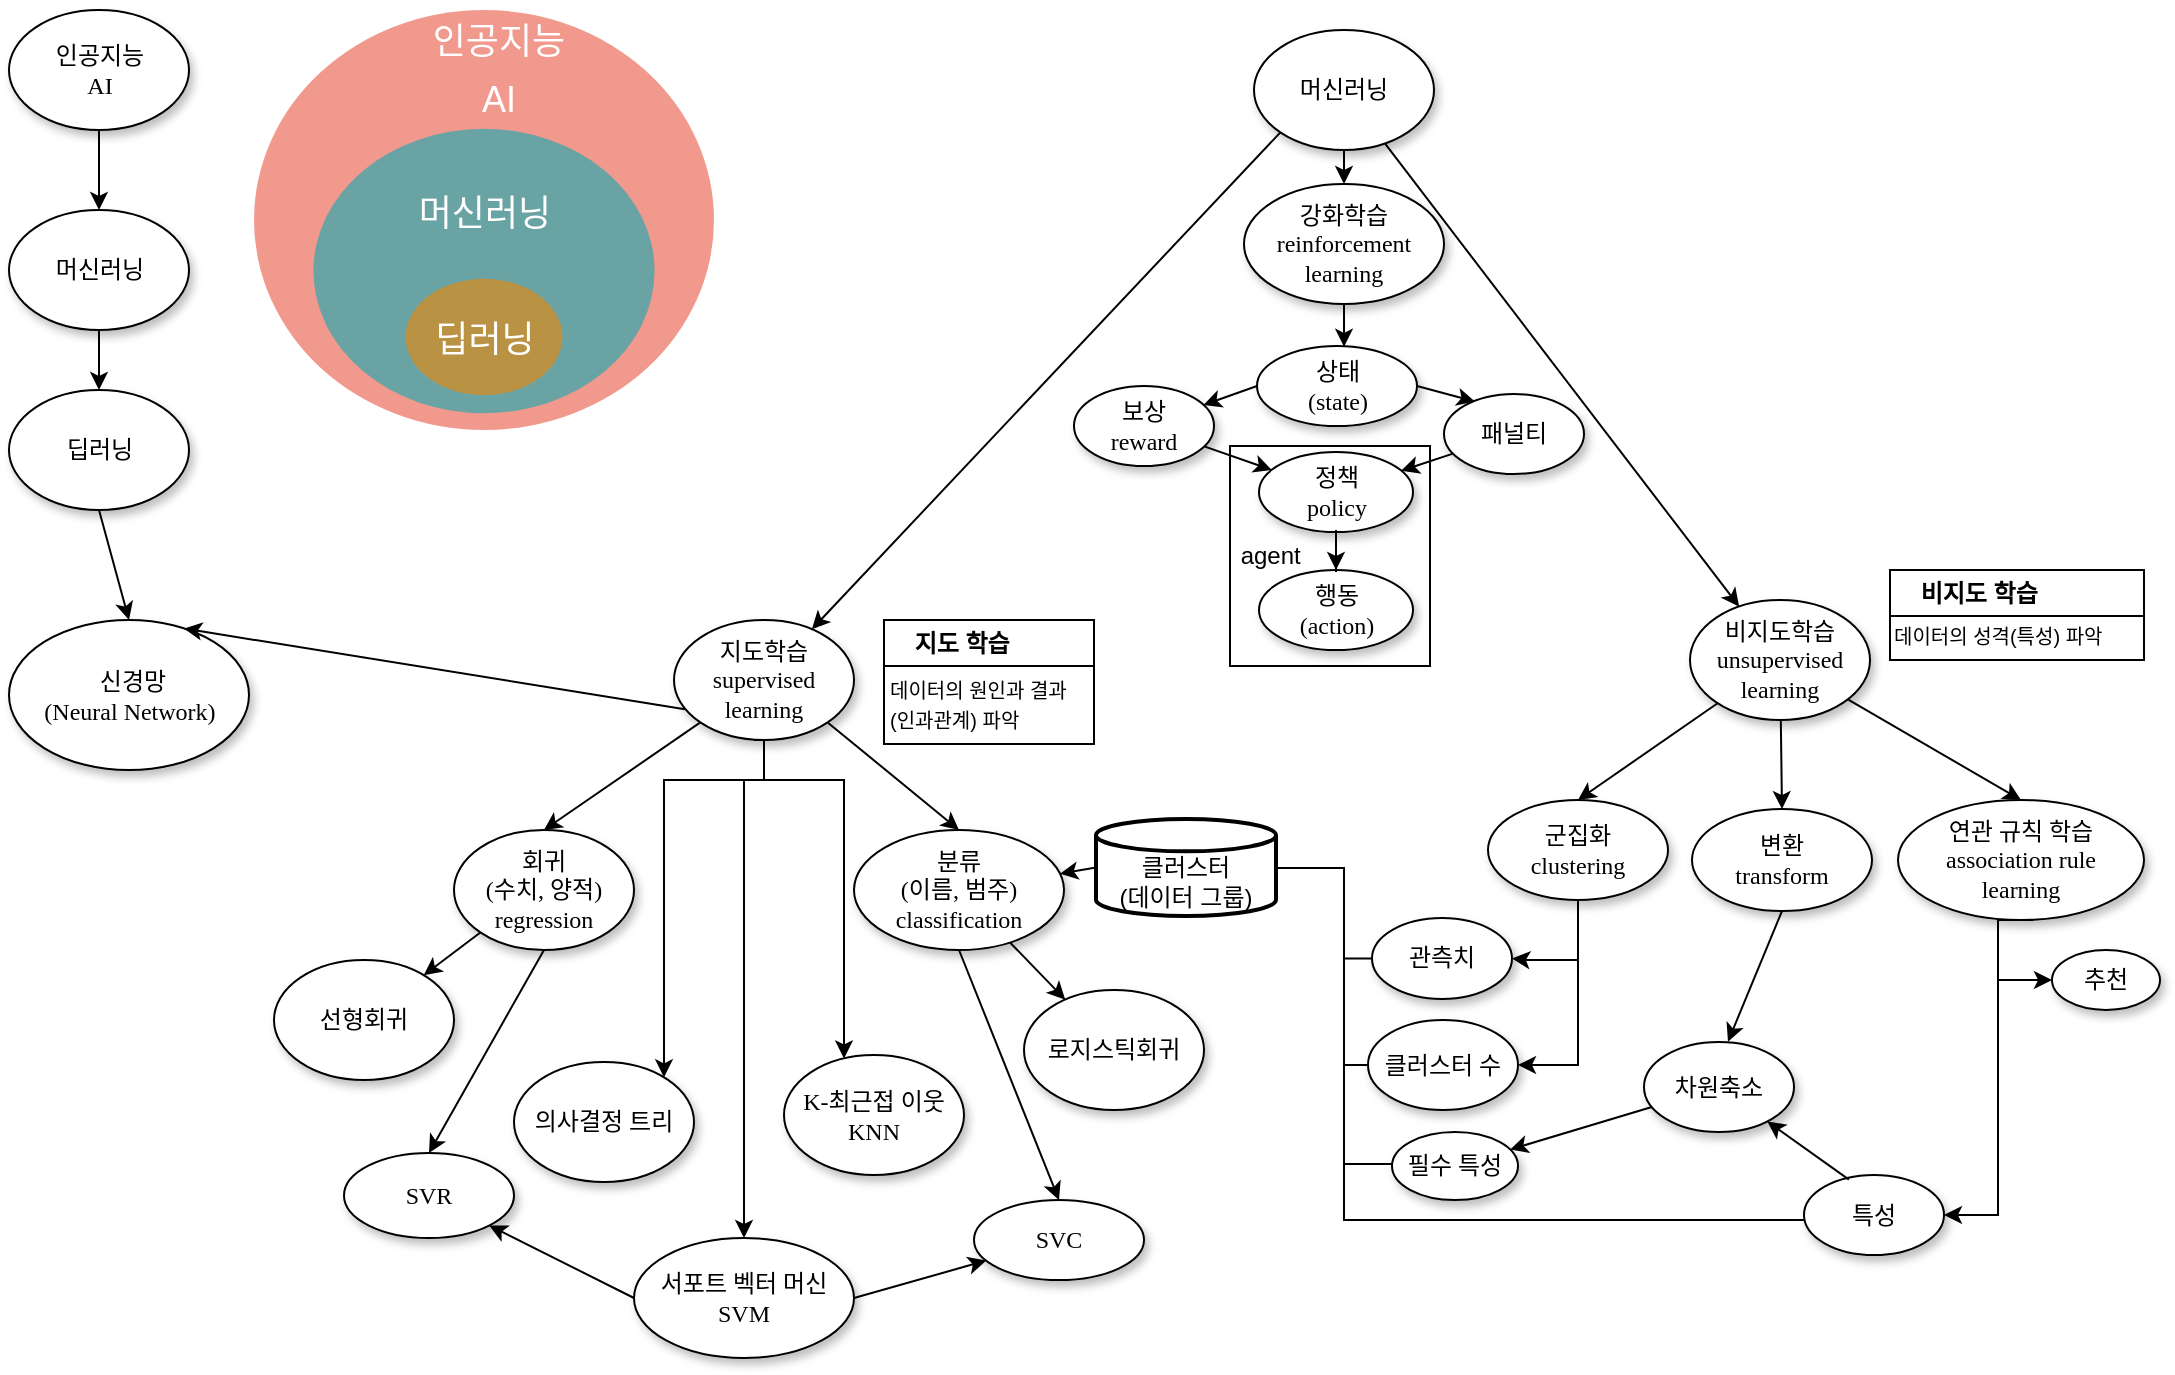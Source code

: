 <mxfile version="21.8.0" type="device">
  <diagram name="Page-1" id="42789a77-a242-8287-6e28-9cd8cfd52e62">
    <mxGraphModel dx="1843" dy="807" grid="1" gridSize="10" guides="1" tooltips="1" connect="1" arrows="1" fold="1" page="1" pageScale="1" pageWidth="1100" pageHeight="850" background="none" math="0" shadow="0">
      <root>
        <mxCell id="0" />
        <mxCell id="1" parent="0" />
        <mxCell id="nYPGOYew6RQ71j8CeIBj-13" value="" style="edgeStyle=orthogonalEdgeStyle;rounded=0;orthogonalLoop=1;jettySize=auto;html=1;" edge="1" parent="1" source="ngTBQjIJPfO5ITubdkIg-1" target="ngTBQjIJPfO5ITubdkIg-2">
          <mxGeometry relative="1" as="geometry" />
        </mxCell>
        <mxCell id="ngTBQjIJPfO5ITubdkIg-1" value="인공지능&lt;br&gt;AI" style="ellipse;whiteSpace=wrap;html=1;rounded=0;shadow=1;comic=0;labelBackgroundColor=none;strokeWidth=1;fontFamily=Verdana;fontSize=12;align=center;" parent="1" vertex="1">
          <mxGeometry x="12.5" y="10" width="90" height="60" as="geometry" />
        </mxCell>
        <mxCell id="nYPGOYew6RQ71j8CeIBj-14" value="" style="edgeStyle=orthogonalEdgeStyle;rounded=0;orthogonalLoop=1;jettySize=auto;html=1;" edge="1" parent="1" source="ngTBQjIJPfO5ITubdkIg-2" target="ngTBQjIJPfO5ITubdkIg-3">
          <mxGeometry relative="1" as="geometry" />
        </mxCell>
        <mxCell id="ngTBQjIJPfO5ITubdkIg-2" value="머신러닝" style="ellipse;whiteSpace=wrap;html=1;rounded=0;shadow=1;comic=0;labelBackgroundColor=none;strokeWidth=1;fontFamily=Verdana;fontSize=12;align=center;" parent="1" vertex="1">
          <mxGeometry x="12.5" y="110" width="90" height="60" as="geometry" />
        </mxCell>
        <mxCell id="ngTBQjIJPfO5ITubdkIg-3" value="딥러닝" style="ellipse;whiteSpace=wrap;html=1;rounded=0;shadow=1;comic=0;labelBackgroundColor=none;strokeWidth=1;fontFamily=Verdana;fontSize=12;align=center;" parent="1" vertex="1">
          <mxGeometry x="12.5" y="200" width="90" height="60" as="geometry" />
        </mxCell>
        <mxCell id="nYPGOYew6RQ71j8CeIBj-1" value="" style="group" vertex="1" connectable="0" parent="1">
          <mxGeometry x="135" y="10" width="230" height="210" as="geometry" />
        </mxCell>
        <mxCell id="nYPGOYew6RQ71j8CeIBj-2" value="" style="group" vertex="1" connectable="0" parent="nYPGOYew6RQ71j8CeIBj-1">
          <mxGeometry width="230.0" height="210.0" as="geometry" />
        </mxCell>
        <mxCell id="nYPGOYew6RQ71j8CeIBj-3" value="" style="ellipse;fillColor=#e85642;opacity=60;strokeColor=none;html=1;fontColor=#FFFFFF;" vertex="1" parent="nYPGOYew6RQ71j8CeIBj-2">
          <mxGeometry width="230.0" height="210.0" as="geometry" />
        </mxCell>
        <mxCell id="nYPGOYew6RQ71j8CeIBj-4" value="&lt;font style=&quot;font-size: 18px;&quot;&gt;인공지능&lt;br&gt;AI&lt;/font&gt;" style="text;fontSize=24;align=center;verticalAlign=middle;html=1;fontColor=#FFFFFF;" vertex="1" parent="nYPGOYew6RQ71j8CeIBj-2">
          <mxGeometry x="78.43" y="13.23" width="87.4" height="29.4" as="geometry" />
        </mxCell>
        <mxCell id="nYPGOYew6RQ71j8CeIBj-5" value="" style="group" vertex="1" connectable="0" parent="nYPGOYew6RQ71j8CeIBj-2">
          <mxGeometry x="29.73" y="59.43" width="170.545" height="142.17" as="geometry" />
        </mxCell>
        <mxCell id="nYPGOYew6RQ71j8CeIBj-6" value="" style="group" vertex="1" connectable="0" parent="nYPGOYew6RQ71j8CeIBj-5">
          <mxGeometry width="170.545" height="142.17" as="geometry" />
        </mxCell>
        <mxCell id="nYPGOYew6RQ71j8CeIBj-7" value="" style="ellipse;fillColor=#12AAB5;opacity=60;strokeColor=none;html=1;fontColor=#FFFFFF;" vertex="1" parent="nYPGOYew6RQ71j8CeIBj-6">
          <mxGeometry width="170.545" height="142.17" as="geometry" />
        </mxCell>
        <mxCell id="nYPGOYew6RQ71j8CeIBj-8" value="&lt;font style=&quot;font-size: 18px;&quot;&gt;머신러닝&lt;/font&gt;" style="text;fontSize=24;align=center;verticalAlign=middle;html=1;fontColor=#FFFFFF;" vertex="1" parent="nYPGOYew6RQ71j8CeIBj-6">
          <mxGeometry x="36.176" y="20.37" width="98.193" height="39.808" as="geometry" />
        </mxCell>
        <mxCell id="nYPGOYew6RQ71j8CeIBj-9" value="" style="group" vertex="1" connectable="0" parent="nYPGOYew6RQ71j8CeIBj-6">
          <mxGeometry x="41.57" y="74.97" width="87.4" height="58.17" as="geometry" />
        </mxCell>
        <mxCell id="nYPGOYew6RQ71j8CeIBj-10" value="" style="ellipse;fillColor=#F08705;opacity=60;strokeColor=none;html=1;fontColor=#FFFFFF;" vertex="1" parent="nYPGOYew6RQ71j8CeIBj-9">
          <mxGeometry x="4.485" width="78.43" height="58.17" as="geometry" />
        </mxCell>
        <mxCell id="nYPGOYew6RQ71j8CeIBj-11" value="&lt;font style=&quot;font-size: 18px;&quot;&gt;딥러닝&lt;/font&gt;" style="text;fontSize=24;align=center;verticalAlign=middle;html=1;fontColor=#FFFFFF;" vertex="1" parent="nYPGOYew6RQ71j8CeIBj-9">
          <mxGeometry y="14.385" width="87.4" height="29.4" as="geometry" />
        </mxCell>
        <mxCell id="nYPGOYew6RQ71j8CeIBj-15" value="머신러닝" style="ellipse;whiteSpace=wrap;html=1;rounded=0;shadow=1;comic=0;labelBackgroundColor=none;strokeWidth=1;fontFamily=Verdana;fontSize=12;align=center;" vertex="1" parent="1">
          <mxGeometry x="635" y="20" width="90" height="60" as="geometry" />
        </mxCell>
        <mxCell id="nYPGOYew6RQ71j8CeIBj-97" style="edgeStyle=orthogonalEdgeStyle;rounded=0;orthogonalLoop=1;jettySize=auto;html=1;exitX=0.5;exitY=1;exitDx=0;exitDy=0;" edge="1" parent="1" source="nYPGOYew6RQ71j8CeIBj-16" target="nYPGOYew6RQ71j8CeIBj-26">
          <mxGeometry relative="1" as="geometry">
            <mxPoint x="416" y="375" as="sourcePoint" />
            <mxPoint x="361" y="455.03" as="targetPoint" />
            <Array as="points">
              <mxPoint x="390" y="395" />
              <mxPoint x="340" y="395" />
            </Array>
          </mxGeometry>
        </mxCell>
        <mxCell id="nYPGOYew6RQ71j8CeIBj-98" style="edgeStyle=orthogonalEdgeStyle;rounded=0;orthogonalLoop=1;jettySize=auto;html=1;exitX=0.5;exitY=1;exitDx=0;exitDy=0;" edge="1" parent="1" target="nYPGOYew6RQ71j8CeIBj-34">
          <mxGeometry relative="1" as="geometry">
            <mxPoint x="385" y="375" as="sourcePoint" />
            <mxPoint x="399.86" y="460.16" as="targetPoint" />
            <Array as="points">
              <mxPoint x="390" y="375" />
              <mxPoint x="390" y="395" />
              <mxPoint x="430" y="395" />
            </Array>
          </mxGeometry>
        </mxCell>
        <mxCell id="nYPGOYew6RQ71j8CeIBj-99" style="edgeStyle=orthogonalEdgeStyle;rounded=0;orthogonalLoop=1;jettySize=auto;html=1;entryX=0.5;entryY=0;entryDx=0;entryDy=0;" edge="1" parent="1" source="nYPGOYew6RQ71j8CeIBj-16" target="nYPGOYew6RQ71j8CeIBj-29">
          <mxGeometry relative="1" as="geometry">
            <Array as="points">
              <mxPoint x="390" y="395" />
              <mxPoint x="380" y="395" />
            </Array>
          </mxGeometry>
        </mxCell>
        <mxCell id="nYPGOYew6RQ71j8CeIBj-16" value="지도학습&lt;br&gt;supervised&lt;br&gt;learning" style="ellipse;whiteSpace=wrap;html=1;rounded=0;shadow=1;comic=0;labelBackgroundColor=none;strokeWidth=1;fontFamily=Verdana;fontSize=12;align=center;" vertex="1" parent="1">
          <mxGeometry x="345" y="315" width="90" height="60" as="geometry" />
        </mxCell>
        <mxCell id="nYPGOYew6RQ71j8CeIBj-17" value="상태&lt;br&gt;(state)" style="ellipse;whiteSpace=wrap;html=1;rounded=0;shadow=1;comic=0;labelBackgroundColor=none;strokeWidth=1;fontFamily=Verdana;fontSize=12;align=center;" vertex="1" parent="1">
          <mxGeometry x="636.5" y="178" width="80" height="40" as="geometry" />
        </mxCell>
        <mxCell id="nYPGOYew6RQ71j8CeIBj-18" value="비지도학습&lt;br&gt;unsupervised&lt;br&gt;learning" style="ellipse;whiteSpace=wrap;html=1;rounded=0;shadow=1;comic=0;labelBackgroundColor=none;strokeWidth=1;fontFamily=Verdana;fontSize=12;align=center;" vertex="1" parent="1">
          <mxGeometry x="853" y="305" width="90" height="60" as="geometry" />
        </mxCell>
        <mxCell id="nYPGOYew6RQ71j8CeIBj-20" value="" style="endArrow=classic;html=1;rounded=0;exitX=0;exitY=1;exitDx=0;exitDy=0;" edge="1" parent="1" source="nYPGOYew6RQ71j8CeIBj-15" target="nYPGOYew6RQ71j8CeIBj-16">
          <mxGeometry relative="1" as="geometry">
            <mxPoint x="745" y="110" as="sourcePoint" />
            <mxPoint x="600" y="280" as="targetPoint" />
          </mxGeometry>
        </mxCell>
        <mxCell id="nYPGOYew6RQ71j8CeIBj-22" value="" style="endArrow=classic;html=1;rounded=0;entryX=0.5;entryY=0;entryDx=0;entryDy=0;" edge="1" parent="1" source="nYPGOYew6RQ71j8CeIBj-15" target="nYPGOYew6RQ71j8CeIBj-119">
          <mxGeometry relative="1" as="geometry">
            <mxPoint x="723" y="71" as="sourcePoint" />
            <mxPoint x="585" y="150" as="targetPoint" />
          </mxGeometry>
        </mxCell>
        <mxCell id="nYPGOYew6RQ71j8CeIBj-23" value="" style="endArrow=classic;html=1;rounded=0;" edge="1" parent="1" source="nYPGOYew6RQ71j8CeIBj-15" target="nYPGOYew6RQ71j8CeIBj-18">
          <mxGeometry relative="1" as="geometry">
            <mxPoint x="809.82" y="61.213" as="sourcePoint" />
            <mxPoint x="628" y="160" as="targetPoint" />
          </mxGeometry>
        </mxCell>
        <mxCell id="nYPGOYew6RQ71j8CeIBj-24" value="회귀&lt;br&gt;(수치, 양적)&lt;br&gt;regression" style="ellipse;whiteSpace=wrap;html=1;rounded=0;shadow=1;comic=0;labelBackgroundColor=none;strokeWidth=1;fontFamily=Verdana;fontSize=12;align=center;" vertex="1" parent="1">
          <mxGeometry x="235" y="420" width="90" height="60" as="geometry" />
        </mxCell>
        <mxCell id="nYPGOYew6RQ71j8CeIBj-25" value="선형회귀" style="ellipse;whiteSpace=wrap;html=1;rounded=0;shadow=1;comic=0;labelBackgroundColor=none;strokeWidth=1;fontFamily=Verdana;fontSize=12;align=center;" vertex="1" parent="1">
          <mxGeometry x="145" y="485" width="90" height="60" as="geometry" />
        </mxCell>
        <mxCell id="nYPGOYew6RQ71j8CeIBj-26" value="의사결정 트리" style="ellipse;whiteSpace=wrap;html=1;rounded=0;shadow=1;comic=0;labelBackgroundColor=none;strokeWidth=1;fontFamily=Verdana;fontSize=12;align=center;" vertex="1" parent="1">
          <mxGeometry x="265" y="536" width="90" height="60" as="geometry" />
        </mxCell>
        <mxCell id="nYPGOYew6RQ71j8CeIBj-27" value="분류&lt;br&gt;(이름, 범주)&lt;br&gt;classification" style="ellipse;whiteSpace=wrap;html=1;rounded=0;shadow=1;comic=0;labelBackgroundColor=none;strokeWidth=1;fontFamily=Verdana;fontSize=12;align=center;" vertex="1" parent="1">
          <mxGeometry x="435" y="420" width="105" height="60" as="geometry" />
        </mxCell>
        <mxCell id="nYPGOYew6RQ71j8CeIBj-28" value="로지스틱회귀" style="ellipse;whiteSpace=wrap;html=1;rounded=0;shadow=1;comic=0;labelBackgroundColor=none;strokeWidth=1;fontFamily=Verdana;fontSize=12;align=center;" vertex="1" parent="1">
          <mxGeometry x="520" y="500" width="90" height="60" as="geometry" />
        </mxCell>
        <mxCell id="nYPGOYew6RQ71j8CeIBj-29" value="서포트 벡터 머신&lt;br&gt;SVM" style="ellipse;whiteSpace=wrap;html=1;rounded=0;shadow=1;comic=0;labelBackgroundColor=none;strokeWidth=1;fontFamily=Verdana;fontSize=12;align=center;" vertex="1" parent="1">
          <mxGeometry x="325" y="624" width="110" height="60" as="geometry" />
        </mxCell>
        <mxCell id="nYPGOYew6RQ71j8CeIBj-32" value="" style="edgeStyle=none;orthogonalLoop=1;jettySize=auto;html=1;rounded=0;exitX=0;exitY=1;exitDx=0;exitDy=0;entryX=0.5;entryY=0;entryDx=0;entryDy=0;" edge="1" parent="1" source="nYPGOYew6RQ71j8CeIBj-16" target="nYPGOYew6RQ71j8CeIBj-24">
          <mxGeometry width="100" relative="1" as="geometry">
            <mxPoint x="445" y="375" as="sourcePoint" />
            <mxPoint x="545" y="375" as="targetPoint" />
            <Array as="points" />
          </mxGeometry>
        </mxCell>
        <mxCell id="nYPGOYew6RQ71j8CeIBj-33" value="" style="edgeStyle=none;orthogonalLoop=1;jettySize=auto;html=1;rounded=0;exitX=1;exitY=1;exitDx=0;exitDy=0;entryX=0.5;entryY=0;entryDx=0;entryDy=0;" edge="1" parent="1" source="nYPGOYew6RQ71j8CeIBj-16" target="nYPGOYew6RQ71j8CeIBj-27">
          <mxGeometry width="100" relative="1" as="geometry">
            <mxPoint x="418" y="376" as="sourcePoint" />
            <mxPoint x="360" y="415" as="targetPoint" />
            <Array as="points" />
          </mxGeometry>
        </mxCell>
        <mxCell id="nYPGOYew6RQ71j8CeIBj-34" value="K-최근접 이웃&lt;br&gt;KNN" style="ellipse;whiteSpace=wrap;html=1;rounded=0;shadow=1;comic=0;labelBackgroundColor=none;strokeWidth=1;fontFamily=Verdana;fontSize=12;align=center;" vertex="1" parent="1">
          <mxGeometry x="400" y="532.5" width="90" height="60" as="geometry" />
        </mxCell>
        <mxCell id="nYPGOYew6RQ71j8CeIBj-37" value="&amp;nbsp;신경망&lt;br&gt;(Neural Network)" style="ellipse;whiteSpace=wrap;html=1;rounded=0;shadow=1;comic=0;labelBackgroundColor=none;strokeWidth=1;fontFamily=Verdana;fontSize=12;align=center;" vertex="1" parent="1">
          <mxGeometry x="12.5" y="315" width="120" height="75" as="geometry" />
        </mxCell>
        <mxCell id="nYPGOYew6RQ71j8CeIBj-38" value="" style="edgeStyle=none;orthogonalLoop=1;jettySize=auto;html=1;rounded=0;exitX=0;exitY=1;exitDx=0;exitDy=0;" edge="1" parent="1" source="nYPGOYew6RQ71j8CeIBj-24" target="nYPGOYew6RQ71j8CeIBj-25">
          <mxGeometry width="100" relative="1" as="geometry">
            <mxPoint x="260" y="491" as="sourcePoint" />
            <mxPoint x="263.725" y="492.907" as="targetPoint" />
            <Array as="points" />
          </mxGeometry>
        </mxCell>
        <mxCell id="nYPGOYew6RQ71j8CeIBj-39" value="" style="edgeStyle=none;orthogonalLoop=1;jettySize=auto;html=1;rounded=0;" edge="1" parent="1" source="nYPGOYew6RQ71j8CeIBj-27" target="nYPGOYew6RQ71j8CeIBj-28">
          <mxGeometry width="100" relative="1" as="geometry">
            <mxPoint x="378" y="432" as="sourcePoint" />
            <mxPoint x="499.333" y="498.045" as="targetPoint" />
            <Array as="points" />
          </mxGeometry>
        </mxCell>
        <mxCell id="nYPGOYew6RQ71j8CeIBj-41" value="SVR" style="ellipse;whiteSpace=wrap;html=1;rounded=0;shadow=1;comic=0;labelBackgroundColor=none;strokeWidth=1;fontFamily=Verdana;fontSize=12;align=center;" vertex="1" parent="1">
          <mxGeometry x="180" y="581.5" width="85" height="42.5" as="geometry" />
        </mxCell>
        <mxCell id="nYPGOYew6RQ71j8CeIBj-42" value="SVC" style="ellipse;whiteSpace=wrap;html=1;rounded=0;shadow=1;comic=0;labelBackgroundColor=none;strokeWidth=1;fontFamily=Verdana;fontSize=12;align=center;" vertex="1" parent="1">
          <mxGeometry x="495" y="605" width="85" height="40" as="geometry" />
        </mxCell>
        <mxCell id="nYPGOYew6RQ71j8CeIBj-46" value="" style="edgeStyle=none;orthogonalLoop=1;jettySize=auto;html=1;rounded=0;exitX=0;exitY=0.5;exitDx=0;exitDy=0;" edge="1" parent="1" source="nYPGOYew6RQ71j8CeIBj-29" target="nYPGOYew6RQ71j8CeIBj-41">
          <mxGeometry width="100" relative="1" as="geometry">
            <mxPoint x="400" y="431" as="sourcePoint" />
            <mxPoint x="400" y="571" as="targetPoint" />
            <Array as="points" />
          </mxGeometry>
        </mxCell>
        <mxCell id="nYPGOYew6RQ71j8CeIBj-47" value="" style="edgeStyle=none;orthogonalLoop=1;jettySize=auto;html=1;rounded=0;exitX=0.5;exitY=1;exitDx=0;exitDy=0;entryX=0.5;entryY=0;entryDx=0;entryDy=0;" edge="1" parent="1" source="nYPGOYew6RQ71j8CeIBj-24" target="nYPGOYew6RQ71j8CeIBj-41">
          <mxGeometry width="100" relative="1" as="geometry">
            <mxPoint x="410" y="441" as="sourcePoint" />
            <mxPoint x="410" y="581" as="targetPoint" />
            <Array as="points" />
          </mxGeometry>
        </mxCell>
        <mxCell id="nYPGOYew6RQ71j8CeIBj-48" value="" style="edgeStyle=none;orthogonalLoop=1;jettySize=auto;html=1;rounded=0;exitX=0.5;exitY=1;exitDx=0;exitDy=0;entryX=0.5;entryY=0;entryDx=0;entryDy=0;" edge="1" parent="1" source="nYPGOYew6RQ71j8CeIBj-27" target="nYPGOYew6RQ71j8CeIBj-42">
          <mxGeometry width="100" relative="1" as="geometry">
            <mxPoint x="420" y="451" as="sourcePoint" />
            <mxPoint x="420" y="591" as="targetPoint" />
            <Array as="points" />
          </mxGeometry>
        </mxCell>
        <mxCell id="nYPGOYew6RQ71j8CeIBj-49" value="" style="edgeStyle=none;orthogonalLoop=1;jettySize=auto;html=1;rounded=0;exitX=1;exitY=0.5;exitDx=0;exitDy=0;" edge="1" parent="1" source="nYPGOYew6RQ71j8CeIBj-29" target="nYPGOYew6RQ71j8CeIBj-42">
          <mxGeometry width="100" relative="1" as="geometry">
            <mxPoint x="430" y="461" as="sourcePoint" />
            <mxPoint x="465" y="551" as="targetPoint" />
            <Array as="points" />
          </mxGeometry>
        </mxCell>
        <mxCell id="nYPGOYew6RQ71j8CeIBj-50" value="" style="edgeStyle=none;orthogonalLoop=1;jettySize=auto;html=1;rounded=0;exitX=0.06;exitY=0.744;exitDx=0;exitDy=0;entryX=0.729;entryY=0.057;entryDx=0;entryDy=0;entryPerimeter=0;exitPerimeter=0;" edge="1" parent="1" source="nYPGOYew6RQ71j8CeIBj-16" target="nYPGOYew6RQ71j8CeIBj-37">
          <mxGeometry width="100" relative="1" as="geometry">
            <mxPoint x="575" y="230" as="sourcePoint" />
            <mxPoint x="575" y="370" as="targetPoint" />
            <Array as="points" />
          </mxGeometry>
        </mxCell>
        <mxCell id="nYPGOYew6RQ71j8CeIBj-80" style="edgeStyle=orthogonalEdgeStyle;rounded=0;orthogonalLoop=1;jettySize=auto;html=1;entryX=1;entryY=0.5;entryDx=0;entryDy=0;" edge="1" parent="1" source="nYPGOYew6RQ71j8CeIBj-51" target="nYPGOYew6RQ71j8CeIBj-76">
          <mxGeometry relative="1" as="geometry">
            <Array as="points">
              <mxPoint x="797" y="485" />
              <mxPoint x="772" y="485" />
            </Array>
          </mxGeometry>
        </mxCell>
        <mxCell id="nYPGOYew6RQ71j8CeIBj-51" value="군집화&lt;br&gt;clustering" style="ellipse;whiteSpace=wrap;html=1;rounded=0;shadow=1;comic=0;labelBackgroundColor=none;strokeWidth=1;fontFamily=Verdana;fontSize=12;align=center;" vertex="1" parent="1">
          <mxGeometry x="752" y="405" width="90" height="50" as="geometry" />
        </mxCell>
        <mxCell id="nYPGOYew6RQ71j8CeIBj-52" value="변환&lt;br&gt;transform" style="ellipse;whiteSpace=wrap;html=1;rounded=0;shadow=1;comic=0;labelBackgroundColor=none;strokeWidth=1;fontFamily=Verdana;fontSize=12;align=center;" vertex="1" parent="1">
          <mxGeometry x="854" y="409.5" width="90" height="51" as="geometry" />
        </mxCell>
        <mxCell id="nYPGOYew6RQ71j8CeIBj-53" value="" style="edgeStyle=none;orthogonalLoop=1;jettySize=auto;html=1;rounded=0;entryX=0.5;entryY=0;entryDx=0;entryDy=0;" edge="1" parent="1" target="nYPGOYew6RQ71j8CeIBj-51" source="nYPGOYew6RQ71j8CeIBj-18">
          <mxGeometry width="100" relative="1" as="geometry">
            <mxPoint x="883" y="366" as="sourcePoint" />
            <mxPoint x="1070" y="375" as="targetPoint" />
            <Array as="points" />
          </mxGeometry>
        </mxCell>
        <mxCell id="nYPGOYew6RQ71j8CeIBj-54" value="" style="edgeStyle=none;orthogonalLoop=1;jettySize=auto;html=1;rounded=0;entryX=0.5;entryY=0;entryDx=0;entryDy=0;" edge="1" parent="1" target="nYPGOYew6RQ71j8CeIBj-52" source="nYPGOYew6RQ71j8CeIBj-18">
          <mxGeometry width="100" relative="1" as="geometry">
            <mxPoint x="883" y="365" as="sourcePoint" />
            <mxPoint x="821" y="414" as="targetPoint" />
            <Array as="points" />
          </mxGeometry>
        </mxCell>
        <mxCell id="nYPGOYew6RQ71j8CeIBj-86" style="edgeStyle=orthogonalEdgeStyle;rounded=0;orthogonalLoop=1;jettySize=auto;html=1;entryX=0;entryY=0.5;entryDx=0;entryDy=0;exitX=0.5;exitY=1;exitDx=0;exitDy=0;" edge="1" parent="1" source="nYPGOYew6RQ71j8CeIBj-55">
          <mxGeometry relative="1" as="geometry">
            <mxPoint x="1006" y="458.051" as="sourcePoint" />
            <mxPoint x="1034.0" y="495" as="targetPoint" />
            <Array as="points">
              <mxPoint x="1007" y="495" />
            </Array>
          </mxGeometry>
        </mxCell>
        <mxCell id="nYPGOYew6RQ71j8CeIBj-88" style="edgeStyle=orthogonalEdgeStyle;rounded=0;orthogonalLoop=1;jettySize=auto;html=1;entryX=1;entryY=0.5;entryDx=0;entryDy=0;" edge="1" parent="1" source="nYPGOYew6RQ71j8CeIBj-55" target="nYPGOYew6RQ71j8CeIBj-87">
          <mxGeometry relative="1" as="geometry">
            <Array as="points">
              <mxPoint x="1007" y="613" />
            </Array>
          </mxGeometry>
        </mxCell>
        <mxCell id="nYPGOYew6RQ71j8CeIBj-55" value="연관 규칙 학습&lt;br&gt;association rule&lt;br&gt;learning" style="ellipse;whiteSpace=wrap;html=1;rounded=0;shadow=1;comic=0;labelBackgroundColor=none;strokeWidth=1;fontFamily=Verdana;fontSize=12;align=center;" vertex="1" parent="1">
          <mxGeometry x="957" y="405" width="123" height="60" as="geometry" />
        </mxCell>
        <mxCell id="nYPGOYew6RQ71j8CeIBj-56" value="" style="edgeStyle=none;orthogonalLoop=1;jettySize=auto;html=1;rounded=0;entryX=0.5;entryY=0;entryDx=0;entryDy=0;" edge="1" parent="1" target="nYPGOYew6RQ71j8CeIBj-55" source="nYPGOYew6RQ71j8CeIBj-18">
          <mxGeometry width="100" relative="1" as="geometry">
            <mxPoint x="1006" y="375" as="sourcePoint" />
            <mxPoint x="932" y="415" as="targetPoint" />
            <Array as="points" />
          </mxGeometry>
        </mxCell>
        <mxCell id="nYPGOYew6RQ71j8CeIBj-62" value="" style="edgeStyle=none;orthogonalLoop=1;jettySize=auto;html=1;rounded=0;exitX=0.5;exitY=1;exitDx=0;exitDy=0;entryX=0.5;entryY=0;entryDx=0;entryDy=0;" edge="1" parent="1" source="ngTBQjIJPfO5ITubdkIg-3" target="nYPGOYew6RQ71j8CeIBj-37">
          <mxGeometry width="100" relative="1" as="geometry">
            <mxPoint x="90" y="260" as="sourcePoint" />
            <mxPoint x="190" y="260" as="targetPoint" />
            <Array as="points" />
          </mxGeometry>
        </mxCell>
        <mxCell id="nYPGOYew6RQ71j8CeIBj-64" value="보상&lt;br&gt;reward" style="ellipse;whiteSpace=wrap;html=1;rounded=0;shadow=1;comic=0;labelBackgroundColor=none;strokeWidth=1;fontFamily=Verdana;fontSize=12;align=center;" vertex="1" parent="1">
          <mxGeometry x="545" y="198" width="70" height="40" as="geometry" />
        </mxCell>
        <mxCell id="nYPGOYew6RQ71j8CeIBj-65" value="패널티" style="ellipse;whiteSpace=wrap;html=1;rounded=0;shadow=1;comic=0;labelBackgroundColor=none;strokeWidth=1;fontFamily=Verdana;fontSize=12;align=center;" vertex="1" parent="1">
          <mxGeometry x="730" y="202" width="70" height="40" as="geometry" />
        </mxCell>
        <mxCell id="nYPGOYew6RQ71j8CeIBj-66" value="" style="edgeStyle=none;orthogonalLoop=1;jettySize=auto;html=1;rounded=0;exitX=0;exitY=0.5;exitDx=0;exitDy=0;" edge="1" parent="1" source="nYPGOYew6RQ71j8CeIBj-17" target="nYPGOYew6RQ71j8CeIBj-64">
          <mxGeometry width="100" relative="1" as="geometry">
            <mxPoint x="570" y="78" as="sourcePoint" />
            <mxPoint x="625" y="223" as="targetPoint" />
            <Array as="points" />
          </mxGeometry>
        </mxCell>
        <mxCell id="nYPGOYew6RQ71j8CeIBj-67" value="" style="edgeStyle=none;orthogonalLoop=1;jettySize=auto;html=1;rounded=0;entryX=0.221;entryY=0.095;entryDx=0;entryDy=0;exitX=1;exitY=0.5;exitDx=0;exitDy=0;entryPerimeter=0;" edge="1" parent="1" source="nYPGOYew6RQ71j8CeIBj-17" target="nYPGOYew6RQ71j8CeIBj-65">
          <mxGeometry width="100" relative="1" as="geometry">
            <mxPoint x="770" y="118" as="sourcePoint" />
            <mxPoint x="780" y="108" as="targetPoint" />
            <Array as="points" />
          </mxGeometry>
        </mxCell>
        <mxCell id="nYPGOYew6RQ71j8CeIBj-73" value="" style="edgeStyle=none;orthogonalLoop=1;jettySize=auto;html=1;rounded=0;exitX=0;exitY=0.5;exitDx=0;exitDy=0;exitPerimeter=0;" edge="1" parent="1" source="nYPGOYew6RQ71j8CeIBj-113" target="nYPGOYew6RQ71j8CeIBj-27">
          <mxGeometry width="100" relative="1" as="geometry">
            <mxPoint x="575" y="442.368" as="sourcePoint" />
            <mxPoint x="725" y="445" as="targetPoint" />
            <Array as="points" />
          </mxGeometry>
        </mxCell>
        <mxCell id="nYPGOYew6RQ71j8CeIBj-84" style="edgeStyle=orthogonalEdgeStyle;rounded=0;orthogonalLoop=1;jettySize=auto;html=1;entryX=1;entryY=0.5;entryDx=0;entryDy=0;entryPerimeter=0;" edge="1" parent="1" source="nYPGOYew6RQ71j8CeIBj-75" target="nYPGOYew6RQ71j8CeIBj-113">
          <mxGeometry relative="1" as="geometry">
            <mxPoint x="660" y="438.5" as="targetPoint" />
            <Array as="points">
              <mxPoint x="680" y="538" />
              <mxPoint x="680" y="439" />
              <mxPoint x="645" y="439" />
            </Array>
          </mxGeometry>
        </mxCell>
        <mxCell id="nYPGOYew6RQ71j8CeIBj-75" value="클러스터 수" style="ellipse;whiteSpace=wrap;html=1;rounded=0;shadow=1;comic=0;labelBackgroundColor=none;strokeWidth=1;fontFamily=Verdana;fontSize=12;align=center;" vertex="1" parent="1">
          <mxGeometry x="692" y="515" width="75" height="45" as="geometry" />
        </mxCell>
        <mxCell id="nYPGOYew6RQ71j8CeIBj-83" style="edgeStyle=orthogonalEdgeStyle;rounded=0;orthogonalLoop=1;jettySize=auto;html=1;entryX=1;entryY=0.5;entryDx=0;entryDy=0;entryPerimeter=0;" edge="1" parent="1" source="nYPGOYew6RQ71j8CeIBj-76" target="nYPGOYew6RQ71j8CeIBj-113">
          <mxGeometry relative="1" as="geometry">
            <mxPoint x="620" y="465" as="targetPoint" />
            <Array as="points">
              <mxPoint x="680" y="484" />
              <mxPoint x="680" y="439" />
              <mxPoint x="645" y="439" />
            </Array>
          </mxGeometry>
        </mxCell>
        <mxCell id="nYPGOYew6RQ71j8CeIBj-76" value="관측치" style="ellipse;whiteSpace=wrap;html=1;rounded=0;shadow=1;comic=0;labelBackgroundColor=none;strokeWidth=1;fontFamily=Verdana;fontSize=12;align=center;" vertex="1" parent="1">
          <mxGeometry x="694" y="464" width="70" height="40.5" as="geometry" />
        </mxCell>
        <mxCell id="nYPGOYew6RQ71j8CeIBj-79" style="edgeStyle=orthogonalEdgeStyle;rounded=0;orthogonalLoop=1;jettySize=auto;html=1;entryX=1;entryY=0.5;entryDx=0;entryDy=0;" edge="1" parent="1" source="nYPGOYew6RQ71j8CeIBj-51" target="nYPGOYew6RQ71j8CeIBj-75">
          <mxGeometry relative="1" as="geometry" />
        </mxCell>
        <mxCell id="nYPGOYew6RQ71j8CeIBj-85" value="추천" style="ellipse;whiteSpace=wrap;html=1;rounded=0;shadow=1;comic=0;labelBackgroundColor=none;strokeWidth=1;fontFamily=Verdana;fontSize=12;align=center;" vertex="1" parent="1">
          <mxGeometry x="1034" y="480" width="54" height="30" as="geometry" />
        </mxCell>
        <mxCell id="nYPGOYew6RQ71j8CeIBj-89" style="edgeStyle=orthogonalEdgeStyle;rounded=0;orthogonalLoop=1;jettySize=auto;html=1;entryX=1;entryY=0.5;entryDx=0;entryDy=0;entryPerimeter=0;" edge="1" parent="1" source="nYPGOYew6RQ71j8CeIBj-87" target="nYPGOYew6RQ71j8CeIBj-113">
          <mxGeometry relative="1" as="geometry">
            <mxPoint x="650" y="455" as="targetPoint" />
            <Array as="points">
              <mxPoint x="680" y="615" />
              <mxPoint x="680" y="439" />
              <mxPoint x="645" y="439" />
            </Array>
          </mxGeometry>
        </mxCell>
        <mxCell id="nYPGOYew6RQ71j8CeIBj-87" value="특성" style="ellipse;whiteSpace=wrap;html=1;rounded=0;shadow=1;comic=0;labelBackgroundColor=none;strokeWidth=1;fontFamily=Verdana;fontSize=12;align=center;" vertex="1" parent="1">
          <mxGeometry x="910" y="592.5" width="70" height="40" as="geometry" />
        </mxCell>
        <mxCell id="nYPGOYew6RQ71j8CeIBj-93" value="&amp;nbsp; &amp;nbsp; 비지도 학습" style="swimlane;whiteSpace=wrap;html=1;align=left;" vertex="1" parent="1">
          <mxGeometry x="953" y="290" width="127" height="45" as="geometry">
            <mxRectangle x="930" y="115" width="100" height="30" as="alternateBounds" />
          </mxGeometry>
        </mxCell>
        <mxCell id="nYPGOYew6RQ71j8CeIBj-94" value="&lt;font style=&quot;font-size: 10px;&quot;&gt;데이터의 성격(특성) 파악&lt;/font&gt;" style="text;html=1;align=left;verticalAlign=middle;resizable=0;points=[];autosize=1;strokeColor=none;fillColor=none;" vertex="1" parent="nYPGOYew6RQ71j8CeIBj-93">
          <mxGeometry y="18.0" width="140" height="30" as="geometry" />
        </mxCell>
        <mxCell id="nYPGOYew6RQ71j8CeIBj-95" value="&amp;nbsp; &amp;nbsp; 지도 학습" style="swimlane;whiteSpace=wrap;html=1;align=left;" vertex="1" parent="1">
          <mxGeometry x="450" y="315" width="105" height="62" as="geometry">
            <mxRectangle x="930" y="115" width="100" height="30" as="alternateBounds" />
          </mxGeometry>
        </mxCell>
        <mxCell id="nYPGOYew6RQ71j8CeIBj-96" value="&lt;font style=&quot;font-size: 10px;&quot;&gt;데이터의 원인과 결과&lt;br&gt;(인과관계) 파악&lt;br&gt;&lt;/font&gt;" style="text;html=1;align=left;verticalAlign=middle;resizable=0;points=[];autosize=1;strokeColor=none;fillColor=none;" vertex="1" parent="nYPGOYew6RQ71j8CeIBj-95">
          <mxGeometry x="1" y="22.0" width="120" height="40" as="geometry" />
        </mxCell>
        <mxCell id="nYPGOYew6RQ71j8CeIBj-101" value="차원축소" style="ellipse;whiteSpace=wrap;html=1;rounded=0;shadow=1;comic=0;labelBackgroundColor=none;strokeWidth=1;fontFamily=Verdana;fontSize=12;align=center;" vertex="1" parent="1">
          <mxGeometry x="830" y="526" width="75" height="45" as="geometry" />
        </mxCell>
        <mxCell id="nYPGOYew6RQ71j8CeIBj-105" value="" style="edgeStyle=none;orthogonalLoop=1;jettySize=auto;html=1;rounded=0;exitX=0.5;exitY=1;exitDx=0;exitDy=0;entryX=0.56;entryY=-0.004;entryDx=0;entryDy=0;entryPerimeter=0;" edge="1" parent="1" source="nYPGOYew6RQ71j8CeIBj-52" target="nYPGOYew6RQ71j8CeIBj-101">
          <mxGeometry width="100" relative="1" as="geometry">
            <mxPoint x="901.157" y="459.431" as="sourcePoint" />
            <mxPoint x="860" y="495" as="targetPoint" />
            <Array as="points" />
          </mxGeometry>
        </mxCell>
        <mxCell id="nYPGOYew6RQ71j8CeIBj-107" value="" style="edgeStyle=none;orthogonalLoop=1;jettySize=auto;html=1;rounded=0;exitX=0.321;exitY=0.058;exitDx=0;exitDy=0;exitPerimeter=0;" edge="1" parent="1" source="nYPGOYew6RQ71j8CeIBj-87" target="nYPGOYew6RQ71j8CeIBj-101">
          <mxGeometry width="100" relative="1" as="geometry">
            <mxPoint x="909" y="465" as="sourcePoint" />
            <mxPoint x="862" y="525" as="targetPoint" />
            <Array as="points" />
          </mxGeometry>
        </mxCell>
        <mxCell id="nYPGOYew6RQ71j8CeIBj-108" value="" style="edgeStyle=none;orthogonalLoop=1;jettySize=auto;html=1;rounded=0;" edge="1" parent="1" source="nYPGOYew6RQ71j8CeIBj-101" target="nYPGOYew6RQ71j8CeIBj-109">
          <mxGeometry width="100" relative="1" as="geometry">
            <mxPoint x="885" y="532.5" as="sourcePoint" />
            <mxPoint x="838" y="592.5" as="targetPoint" />
            <Array as="points" />
          </mxGeometry>
        </mxCell>
        <mxCell id="nYPGOYew6RQ71j8CeIBj-110" style="edgeStyle=orthogonalEdgeStyle;rounded=0;orthogonalLoop=1;jettySize=auto;html=1;entryX=1;entryY=0.5;entryDx=0;entryDy=0;entryPerimeter=0;" edge="1" parent="1" target="nYPGOYew6RQ71j8CeIBj-113">
          <mxGeometry relative="1" as="geometry">
            <mxPoint x="730" y="587" as="sourcePoint" />
            <mxPoint x="636" y="473" as="targetPoint" />
            <Array as="points">
              <mxPoint x="680" y="587" />
              <mxPoint x="680" y="439" />
              <mxPoint x="645" y="439" />
            </Array>
          </mxGeometry>
        </mxCell>
        <mxCell id="nYPGOYew6RQ71j8CeIBj-109" value="필수 특성" style="ellipse;whiteSpace=wrap;html=1;rounded=0;shadow=1;comic=0;labelBackgroundColor=none;strokeWidth=1;fontFamily=Verdana;fontSize=12;align=center;" vertex="1" parent="1">
          <mxGeometry x="704" y="571" width="63" height="34" as="geometry" />
        </mxCell>
        <mxCell id="nYPGOYew6RQ71j8CeIBj-113" value="&lt;br&gt;클러스터&lt;br style=&quot;border-color: var(--border-color);&quot;&gt;(데이터 그룹)" style="strokeWidth=2;html=1;shape=mxgraph.flowchart.database;whiteSpace=wrap;" vertex="1" parent="1">
          <mxGeometry x="556" y="414.5" width="90" height="48.5" as="geometry" />
        </mxCell>
        <mxCell id="nYPGOYew6RQ71j8CeIBj-117" value="" style="edgeStyle=none;orthogonalLoop=1;jettySize=auto;html=1;rounded=0;" edge="1" parent="1" source="nYPGOYew6RQ71j8CeIBj-64" target="nYPGOYew6RQ71j8CeIBj-116">
          <mxGeometry width="100" relative="1" as="geometry">
            <mxPoint x="640.771" y="260.854" as="sourcePoint" />
            <mxPoint x="687.5" y="314" as="targetPoint" />
            <Array as="points" />
          </mxGeometry>
        </mxCell>
        <mxCell id="nYPGOYew6RQ71j8CeIBj-118" value="" style="edgeStyle=none;orthogonalLoop=1;jettySize=auto;html=1;rounded=0;" edge="1" parent="1" source="nYPGOYew6RQ71j8CeIBj-65" target="nYPGOYew6RQ71j8CeIBj-116">
          <mxGeometry width="100" relative="1" as="geometry">
            <mxPoint x="735" y="274" as="sourcePoint" />
            <mxPoint x="750" y="294" as="targetPoint" />
            <Array as="points" />
          </mxGeometry>
        </mxCell>
        <mxCell id="nYPGOYew6RQ71j8CeIBj-119" value="강화학습&lt;br&gt;reinforcement&lt;br&gt;learning" style="ellipse;whiteSpace=wrap;html=1;rounded=0;shadow=1;comic=0;labelBackgroundColor=none;strokeWidth=1;fontFamily=Verdana;fontSize=12;align=center;" vertex="1" parent="1">
          <mxGeometry x="630" y="97" width="100" height="60" as="geometry" />
        </mxCell>
        <mxCell id="nYPGOYew6RQ71j8CeIBj-140" value="" style="group" vertex="1" connectable="0" parent="1">
          <mxGeometry x="613" y="228" width="110" height="110" as="geometry" />
        </mxCell>
        <mxCell id="nYPGOYew6RQ71j8CeIBj-139" value="&lt;div style=&quot;text-align: justify;&quot;&gt;&lt;span style=&quot;background-color: initial;&quot;&gt;&amp;nbsp;agent&lt;/span&gt;&lt;/div&gt;" style="text;html=1;strokeColor=#030303;fillColor=none;align=left;verticalAlign=middle;whiteSpace=wrap;rounded=0;" vertex="1" parent="nYPGOYew6RQ71j8CeIBj-140">
          <mxGeometry x="10" width="100" height="110" as="geometry" />
        </mxCell>
        <mxCell id="nYPGOYew6RQ71j8CeIBj-116" value="정책&lt;br&gt;policy" style="ellipse;whiteSpace=wrap;html=1;rounded=0;shadow=1;comic=0;labelBackgroundColor=none;strokeWidth=1;fontFamily=Verdana;fontSize=12;align=center;" vertex="1" parent="nYPGOYew6RQ71j8CeIBj-140">
          <mxGeometry x="24.5" y="3" width="77" height="40" as="geometry" />
        </mxCell>
        <mxCell id="nYPGOYew6RQ71j8CeIBj-127" value="행동&lt;br&gt;(action)" style="ellipse;whiteSpace=wrap;html=1;rounded=0;shadow=1;comic=0;labelBackgroundColor=none;strokeWidth=1;fontFamily=Verdana;fontSize=12;align=center;" vertex="1" parent="nYPGOYew6RQ71j8CeIBj-140">
          <mxGeometry x="24.5" y="62" width="77" height="40" as="geometry" />
        </mxCell>
        <mxCell id="nYPGOYew6RQ71j8CeIBj-129" value="" style="edgeStyle=orthogonalEdgeStyle;rounded=0;orthogonalLoop=1;jettySize=auto;html=1;" edge="1" parent="nYPGOYew6RQ71j8CeIBj-140" source="nYPGOYew6RQ71j8CeIBj-116" target="nYPGOYew6RQ71j8CeIBj-127">
          <mxGeometry relative="1" as="geometry" />
        </mxCell>
        <mxCell id="nYPGOYew6RQ71j8CeIBj-145" style="edgeStyle=orthogonalEdgeStyle;rounded=0;orthogonalLoop=1;jettySize=auto;html=1;entryX=0.544;entryY=0.01;entryDx=0;entryDy=0;entryPerimeter=0;" edge="1" parent="1" source="nYPGOYew6RQ71j8CeIBj-119" target="nYPGOYew6RQ71j8CeIBj-17">
          <mxGeometry relative="1" as="geometry" />
        </mxCell>
      </root>
    </mxGraphModel>
  </diagram>
</mxfile>

